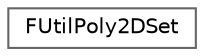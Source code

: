 digraph "Graphical Class Hierarchy"
{
 // INTERACTIVE_SVG=YES
 // LATEX_PDF_SIZE
  bgcolor="transparent";
  edge [fontname=Helvetica,fontsize=10,labelfontname=Helvetica,labelfontsize=10];
  node [fontname=Helvetica,fontsize=10,shape=box,height=0.2,width=0.4];
  rankdir="LR";
  Node0 [id="Node000000",label="FUtilPoly2DSet",height=0.2,width=0.4,color="grey40", fillcolor="white", style="filled",URL="$de/db7/structFUtilPoly2DSet.html",tooltip="A set of 2D polygons, along with a transform for going into world space."];
}
